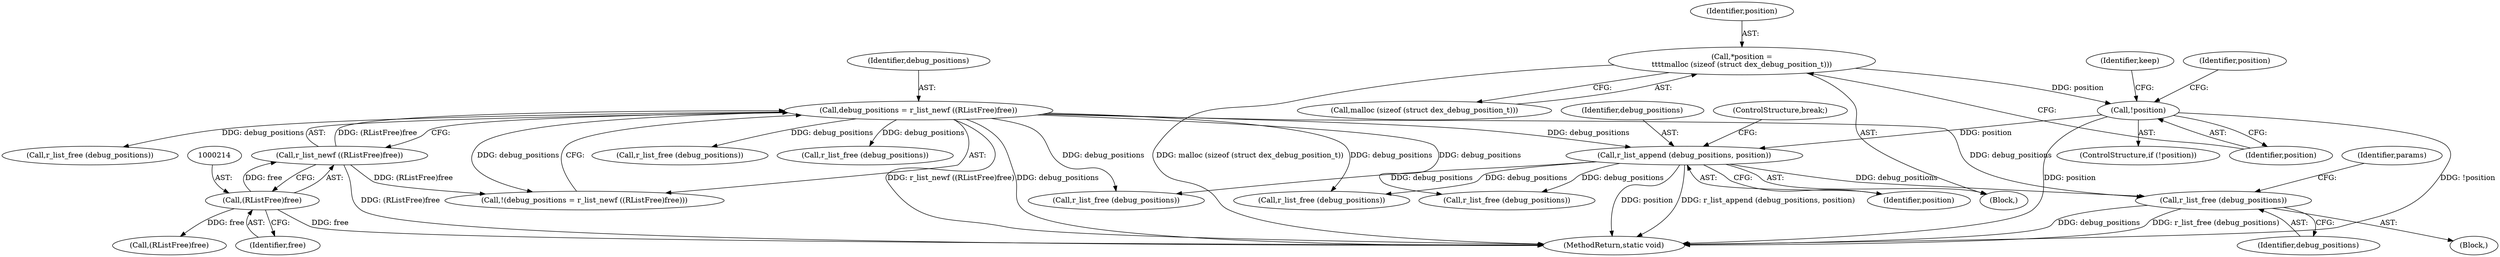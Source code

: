 digraph "0_radare2_ad55822430a03fe075221b543efb434567e9e431@API" {
"1000491" [label="(Call,r_list_free (debug_positions))"];
"1000987" [label="(Call,r_list_append (debug_positions, position))"];
"1000210" [label="(Call,debug_positions = r_list_newf ((RListFree)free))"];
"1000212" [label="(Call,r_list_newf ((RListFree)free))"];
"1000213" [label="(Call,(RListFree)free)"];
"1000965" [label="(Call,!position)"];
"1000959" [label="(Call,*position =\n\t\t\t\tmalloc (sizeof (struct dex_debug_position_t)))"];
"1000960" [label="(Identifier,position)"];
"1000987" [label="(Call,r_list_append (debug_positions, position))"];
"1000209" [label="(Call,!(debug_positions = r_list_newf ((RListFree)free)))"];
"1000211" [label="(Identifier,debug_positions)"];
"1000969" [label="(Identifier,keep)"];
"1000964" [label="(ControlStructure,if (!position))"];
"1000213" [label="(Call,(RListFree)free)"];
"1000210" [label="(Call,debug_positions = r_list_newf ((RListFree)free))"];
"1000667" [label="(Call,r_list_free (debug_positions))"];
"1000966" [label="(Identifier,position)"];
"1000223" [label="(Call,(RListFree)free)"];
"1000215" [label="(Identifier,free)"];
"1000974" [label="(Identifier,position)"];
"1000961" [label="(Call,malloc (sizeof (struct dex_debug_position_t)))"];
"1000212" [label="(Call,r_list_newf ((RListFree)free))"];
"1000491" [label="(Call,r_list_free (debug_positions))"];
"1000490" [label="(Block,)"];
"1000317" [label="(Call,r_list_free (debug_positions))"];
"1001187" [label="(MethodReturn,static void)"];
"1000990" [label="(ControlStructure,break;)"];
"1001043" [label="(Call,r_list_free (debug_positions))"];
"1001181" [label="(Call,r_list_free (debug_positions))"];
"1000227" [label="(Call,r_list_free (debug_positions))"];
"1000494" [label="(Identifier,params)"];
"1000965" [label="(Call,!position)"];
"1000291" [label="(Call,r_list_free (debug_positions))"];
"1000938" [label="(Block,)"];
"1000959" [label="(Call,*position =\n\t\t\t\tmalloc (sizeof (struct dex_debug_position_t)))"];
"1000492" [label="(Identifier,debug_positions)"];
"1000988" [label="(Identifier,debug_positions)"];
"1000989" [label="(Identifier,position)"];
"1000491" -> "1000490"  [label="AST: "];
"1000491" -> "1000492"  [label="CFG: "];
"1000492" -> "1000491"  [label="AST: "];
"1000494" -> "1000491"  [label="CFG: "];
"1000491" -> "1001187"  [label="DDG: r_list_free (debug_positions)"];
"1000491" -> "1001187"  [label="DDG: debug_positions"];
"1000987" -> "1000491"  [label="DDG: debug_positions"];
"1000210" -> "1000491"  [label="DDG: debug_positions"];
"1000987" -> "1000938"  [label="AST: "];
"1000987" -> "1000989"  [label="CFG: "];
"1000988" -> "1000987"  [label="AST: "];
"1000989" -> "1000987"  [label="AST: "];
"1000990" -> "1000987"  [label="CFG: "];
"1000987" -> "1001187"  [label="DDG: position"];
"1000987" -> "1001187"  [label="DDG: r_list_append (debug_positions, position)"];
"1000987" -> "1000667"  [label="DDG: debug_positions"];
"1000210" -> "1000987"  [label="DDG: debug_positions"];
"1000965" -> "1000987"  [label="DDG: position"];
"1000987" -> "1001043"  [label="DDG: debug_positions"];
"1000987" -> "1001181"  [label="DDG: debug_positions"];
"1000210" -> "1000209"  [label="AST: "];
"1000210" -> "1000212"  [label="CFG: "];
"1000211" -> "1000210"  [label="AST: "];
"1000212" -> "1000210"  [label="AST: "];
"1000209" -> "1000210"  [label="CFG: "];
"1000210" -> "1001187"  [label="DDG: r_list_newf ((RListFree)free)"];
"1000210" -> "1001187"  [label="DDG: debug_positions"];
"1000210" -> "1000209"  [label="DDG: debug_positions"];
"1000212" -> "1000210"  [label="DDG: (RListFree)free"];
"1000210" -> "1000227"  [label="DDG: debug_positions"];
"1000210" -> "1000291"  [label="DDG: debug_positions"];
"1000210" -> "1000317"  [label="DDG: debug_positions"];
"1000210" -> "1000667"  [label="DDG: debug_positions"];
"1000210" -> "1001043"  [label="DDG: debug_positions"];
"1000210" -> "1001181"  [label="DDG: debug_positions"];
"1000212" -> "1000213"  [label="CFG: "];
"1000213" -> "1000212"  [label="AST: "];
"1000212" -> "1001187"  [label="DDG: (RListFree)free"];
"1000212" -> "1000209"  [label="DDG: (RListFree)free"];
"1000213" -> "1000212"  [label="DDG: free"];
"1000213" -> "1000215"  [label="CFG: "];
"1000214" -> "1000213"  [label="AST: "];
"1000215" -> "1000213"  [label="AST: "];
"1000213" -> "1001187"  [label="DDG: free"];
"1000213" -> "1000223"  [label="DDG: free"];
"1000965" -> "1000964"  [label="AST: "];
"1000965" -> "1000966"  [label="CFG: "];
"1000966" -> "1000965"  [label="AST: "];
"1000969" -> "1000965"  [label="CFG: "];
"1000974" -> "1000965"  [label="CFG: "];
"1000965" -> "1001187"  [label="DDG: !position"];
"1000965" -> "1001187"  [label="DDG: position"];
"1000959" -> "1000965"  [label="DDG: position"];
"1000959" -> "1000938"  [label="AST: "];
"1000959" -> "1000961"  [label="CFG: "];
"1000960" -> "1000959"  [label="AST: "];
"1000961" -> "1000959"  [label="AST: "];
"1000966" -> "1000959"  [label="CFG: "];
"1000959" -> "1001187"  [label="DDG: malloc (sizeof (struct dex_debug_position_t))"];
}
